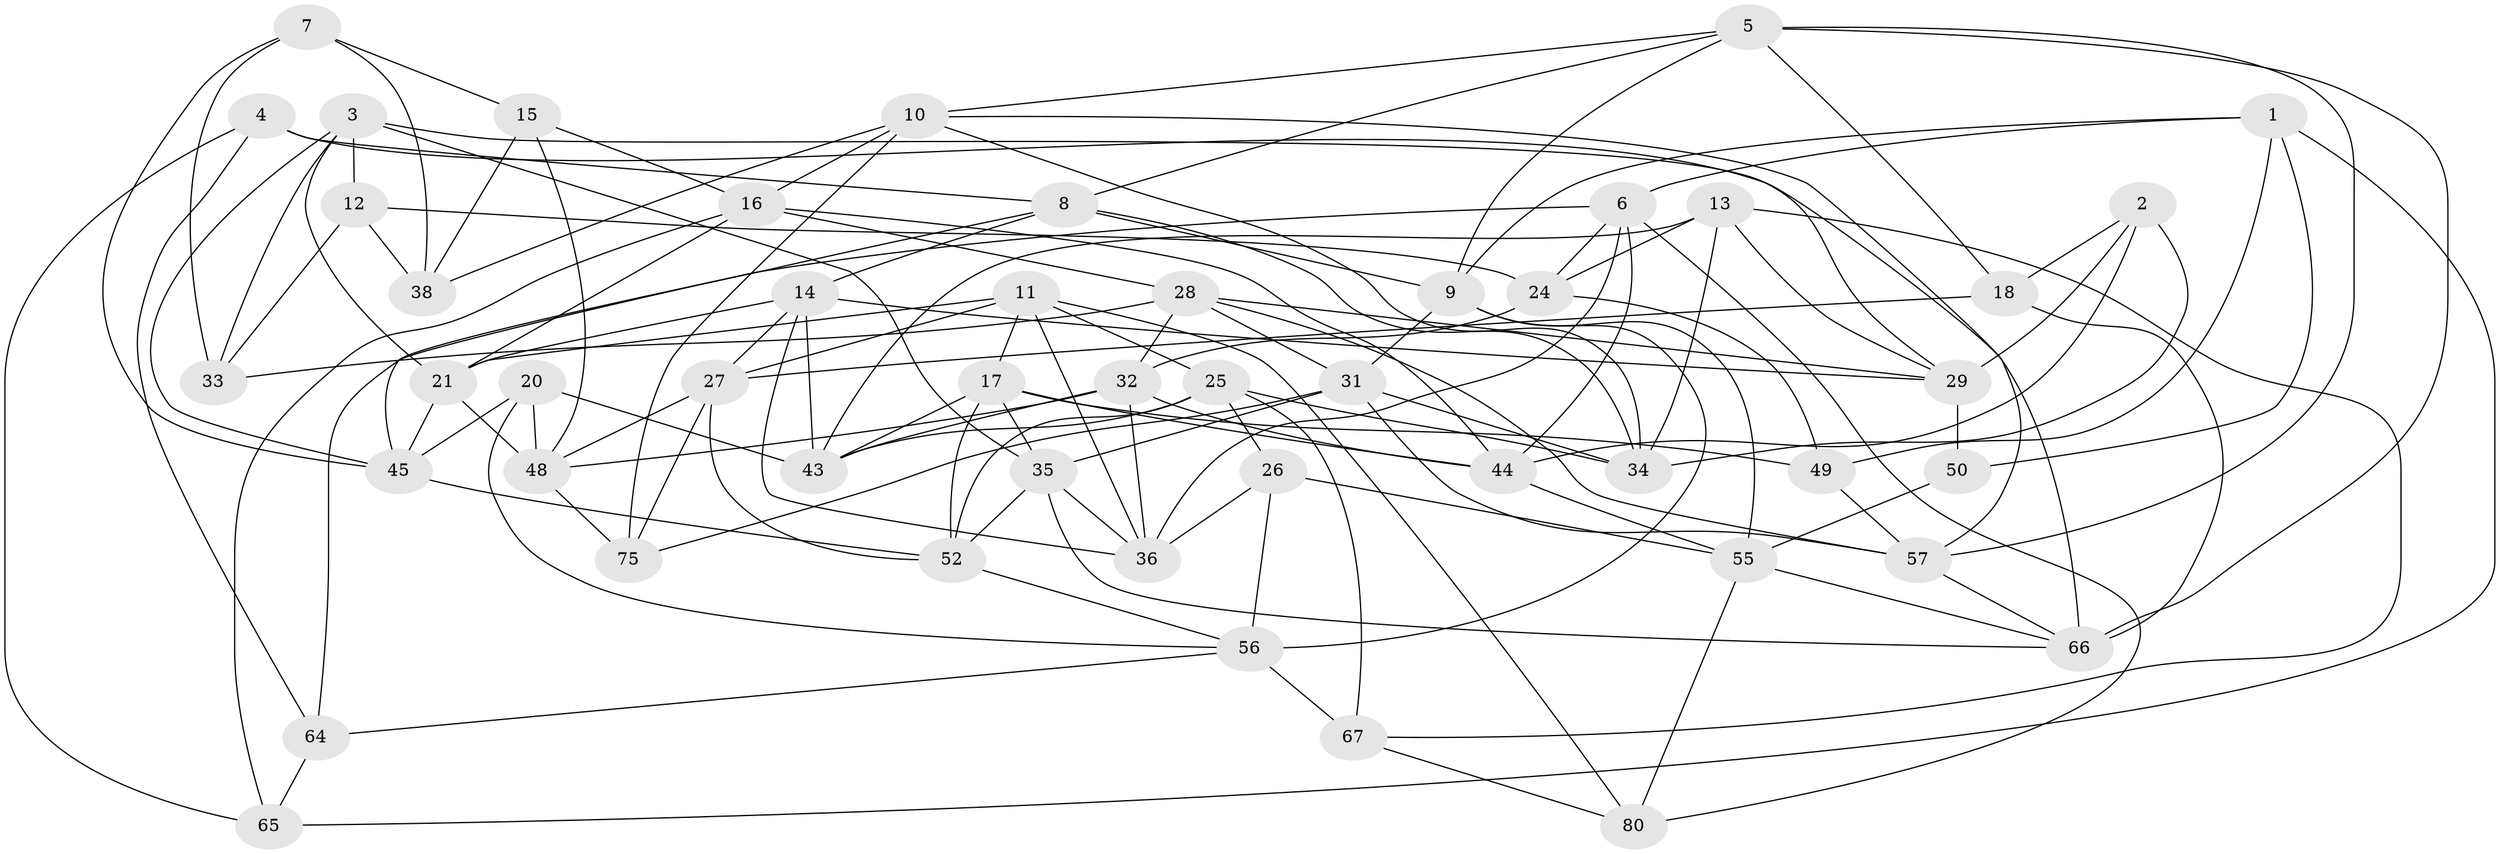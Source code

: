 // original degree distribution, {4: 1.0}
// Generated by graph-tools (version 1.1) at 2025/11/02/27/25 16:11:43]
// undirected, 49 vertices, 128 edges
graph export_dot {
graph [start="1"]
  node [color=gray90,style=filled];
  1 [super="+68"];
  2;
  3 [super="+79"];
  4;
  5 [super="+60"];
  6 [super="+62"];
  7;
  8 [super="+23"];
  9 [super="+22"];
  10 [super="+39"];
  11 [super="+19"];
  12;
  13 [super="+37"];
  14 [super="+46"];
  15;
  16 [super="+63"];
  17 [super="+47"];
  18;
  20;
  21 [super="+41"];
  24 [super="+58"];
  25 [super="+70"];
  26;
  27 [super="+51"];
  28 [super="+42"];
  29 [super="+30"];
  31 [super="+54"];
  32 [super="+40"];
  33;
  34 [super="+61"];
  35 [super="+71"];
  36 [super="+78"];
  38;
  43 [super="+53"];
  44 [super="+81"];
  45 [super="+59"];
  48 [super="+73"];
  49;
  50;
  52 [super="+77"];
  55 [super="+72"];
  56 [super="+69"];
  57 [super="+76"];
  64;
  65;
  66 [super="+74"];
  67;
  75;
  80;
  1 -- 50 [weight=2];
  1 -- 6;
  1 -- 65;
  1 -- 49;
  1 -- 9;
  2 -- 18;
  2 -- 34;
  2 -- 44;
  2 -- 29;
  3 -- 29;
  3 -- 45;
  3 -- 33;
  3 -- 12;
  3 -- 21;
  3 -- 35;
  4 -- 65;
  4 -- 66;
  4 -- 64;
  4 -- 8;
  5 -- 9;
  5 -- 8;
  5 -- 57;
  5 -- 66;
  5 -- 10;
  5 -- 18;
  6 -- 80;
  6 -- 24;
  6 -- 64;
  6 -- 36;
  6 -- 44;
  7 -- 45;
  7 -- 38;
  7 -- 15;
  7 -- 33;
  8 -- 45;
  8 -- 9;
  8 -- 34;
  8 -- 14;
  9 -- 56;
  9 -- 55;
  9 -- 31;
  10 -- 57;
  10 -- 34;
  10 -- 75;
  10 -- 38;
  10 -- 16;
  11 -- 80;
  11 -- 17;
  11 -- 27;
  11 -- 25;
  11 -- 36;
  11 -- 21;
  12 -- 24;
  12 -- 38;
  12 -- 33;
  13 -- 24 [weight=2];
  13 -- 43;
  13 -- 67;
  13 -- 34;
  13 -- 29;
  14 -- 21;
  14 -- 36;
  14 -- 27;
  14 -- 43;
  14 -- 29;
  15 -- 38;
  15 -- 16;
  15 -- 48;
  16 -- 21;
  16 -- 44;
  16 -- 65;
  16 -- 28;
  17 -- 35;
  17 -- 49;
  17 -- 43;
  17 -- 44;
  17 -- 52;
  18 -- 66;
  18 -- 27;
  20 -- 48;
  20 -- 45;
  20 -- 56;
  20 -- 43;
  21 -- 45;
  21 -- 48;
  24 -- 49;
  24 -- 32;
  25 -- 67;
  25 -- 52;
  25 -- 26;
  25 -- 43;
  25 -- 34;
  26 -- 36;
  26 -- 55;
  26 -- 56;
  27 -- 75;
  27 -- 48;
  27 -- 52;
  28 -- 31;
  28 -- 29;
  28 -- 32;
  28 -- 33;
  28 -- 57;
  29 -- 50;
  31 -- 75;
  31 -- 57;
  31 -- 35;
  31 -- 34;
  32 -- 43;
  32 -- 48;
  32 -- 36;
  32 -- 44;
  35 -- 36;
  35 -- 52;
  35 -- 66;
  44 -- 55;
  45 -- 52;
  48 -- 75;
  49 -- 57;
  50 -- 55;
  52 -- 56;
  55 -- 80;
  55 -- 66;
  56 -- 67;
  56 -- 64;
  57 -- 66;
  64 -- 65;
  67 -- 80;
}
